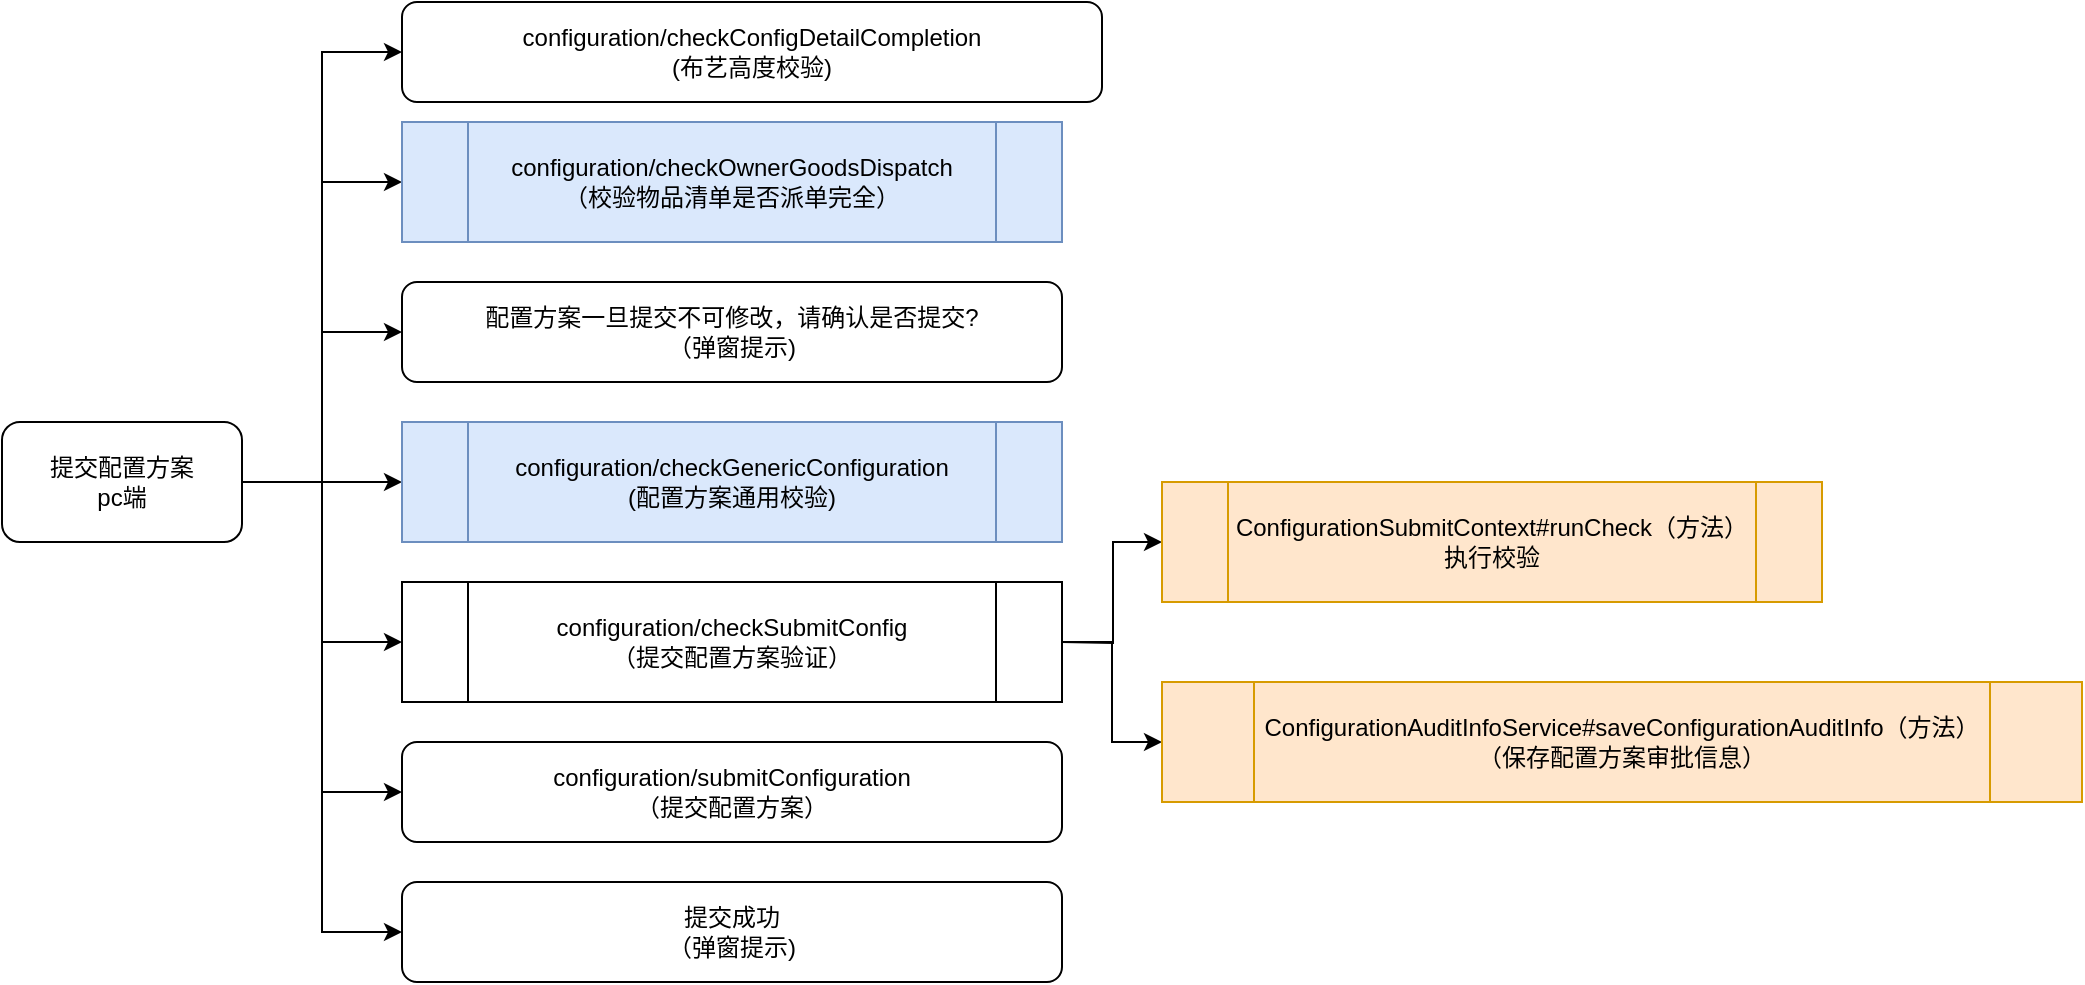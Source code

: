 <mxfile version="18.0.6" type="device" pages="6"><diagram id="11Dx0v5sY26QS77zy2HY" name="pc端提交整体流程"><mxGraphModel dx="946" dy="612" grid="1" gridSize="10" guides="1" tooltips="1" connect="1" arrows="1" fold="1" page="1" pageScale="1" pageWidth="827" pageHeight="1169" math="0" shadow="0"><root><mxCell id="0"/><mxCell id="1" parent="0"/><mxCell id="3c1u-ax0vS21iWzMAX2B-9" style="edgeStyle=orthogonalEdgeStyle;rounded=0;orthogonalLoop=1;jettySize=auto;html=1;exitX=1;exitY=0.5;exitDx=0;exitDy=0;entryX=0;entryY=0.5;entryDx=0;entryDy=0;fontFamily=Helvetica;fontSize=12;" edge="1" parent="1" source="K6CIUsEqXSYtKxRhoxoP-1" target="3c1u-ax0vS21iWzMAX2B-1"><mxGeometry relative="1" as="geometry"/></mxCell><mxCell id="3c1u-ax0vS21iWzMAX2B-10" style="edgeStyle=orthogonalEdgeStyle;rounded=0;orthogonalLoop=1;jettySize=auto;html=1;exitX=1;exitY=0.5;exitDx=0;exitDy=0;entryX=0;entryY=0.5;entryDx=0;entryDy=0;fontFamily=Helvetica;fontSize=12;" edge="1" parent="1" source="K6CIUsEqXSYtKxRhoxoP-1" target="3c1u-ax0vS21iWzMAX2B-7"><mxGeometry relative="1" as="geometry"/></mxCell><mxCell id="3c1u-ax0vS21iWzMAX2B-11" style="edgeStyle=orthogonalEdgeStyle;rounded=0;orthogonalLoop=1;jettySize=auto;html=1;exitX=1;exitY=0.5;exitDx=0;exitDy=0;entryX=0;entryY=0.5;entryDx=0;entryDy=0;fontFamily=Helvetica;fontSize=12;" edge="1" parent="1" source="K6CIUsEqXSYtKxRhoxoP-1" target="3c1u-ax0vS21iWzMAX2B-5"><mxGeometry relative="1" as="geometry"/></mxCell><mxCell id="3c1u-ax0vS21iWzMAX2B-12" style="edgeStyle=orthogonalEdgeStyle;rounded=0;orthogonalLoop=1;jettySize=auto;html=1;exitX=1;exitY=0.5;exitDx=0;exitDy=0;entryX=0;entryY=0.5;entryDx=0;entryDy=0;fontFamily=Helvetica;fontSize=12;" edge="1" parent="1" source="K6CIUsEqXSYtKxRhoxoP-1" target="3c1u-ax0vS21iWzMAX2B-3"><mxGeometry relative="1" as="geometry"/></mxCell><mxCell id="AeUSTGH609khI7V9FoQv-5" style="edgeStyle=orthogonalEdgeStyle;rounded=0;orthogonalLoop=1;jettySize=auto;html=1;exitX=1;exitY=0.5;exitDx=0;exitDy=0;entryX=0;entryY=0.5;entryDx=0;entryDy=0;fontFamily=Helvetica;fontSize=12;" edge="1" parent="1" source="K6CIUsEqXSYtKxRhoxoP-1" target="AeUSTGH609khI7V9FoQv-3"><mxGeometry relative="1" as="geometry"/></mxCell><mxCell id="AeUSTGH609khI7V9FoQv-6" style="edgeStyle=orthogonalEdgeStyle;rounded=0;orthogonalLoop=1;jettySize=auto;html=1;exitX=1;exitY=0.5;exitDx=0;exitDy=0;entryX=0;entryY=0.5;entryDx=0;entryDy=0;fontFamily=Helvetica;fontSize=12;" edge="1" parent="1" source="K6CIUsEqXSYtKxRhoxoP-1" target="AeUSTGH609khI7V9FoQv-2"><mxGeometry relative="1" as="geometry"/></mxCell><mxCell id="QUM5y4yYLrHqzPD6Fzw2-2" style="edgeStyle=orthogonalEdgeStyle;rounded=0;orthogonalLoop=1;jettySize=auto;html=1;exitX=1;exitY=0.5;exitDx=0;exitDy=0;entryX=0;entryY=0.5;entryDx=0;entryDy=0;fontFamily=Helvetica;fontSize=12;" edge="1" parent="1" source="K6CIUsEqXSYtKxRhoxoP-1" target="QUM5y4yYLrHqzPD6Fzw2-1"><mxGeometry relative="1" as="geometry"/></mxCell><mxCell id="K6CIUsEqXSYtKxRhoxoP-1" value="提交配置方案&lt;br&gt;pc端" style="rounded=1;whiteSpace=wrap;html=1;" vertex="1" parent="1"><mxGeometry x="60" y="310" width="120" height="60" as="geometry"/></mxCell><mxCell id="3c1u-ax0vS21iWzMAX2B-1" value="&lt;span style=&quot;text-align: left;&quot;&gt;configuration/checkConfigDetailCompletion&lt;br&gt;(布艺高度校验)&lt;br&gt;&lt;/span&gt;" style="rounded=1;whiteSpace=wrap;html=1;" vertex="1" parent="1"><mxGeometry x="260" y="100" width="350" height="50" as="geometry"/></mxCell><mxCell id="3c1u-ax0vS21iWzMAX2B-3" value="配置方案一旦提交不可修改，请确认是否提交?&lt;br&gt;（弹窗提示)&lt;font&gt;&lt;br&gt;&lt;/font&gt;" style="rounded=1;whiteSpace=wrap;html=1;" vertex="1" parent="1"><mxGeometry x="260" y="240" width="330" height="50" as="geometry"/></mxCell><mxCell id="3c1u-ax0vS21iWzMAX2B-5" value="&lt;span style=&quot;text-align: left;&quot;&gt;configuration/checkOwnerGoodsDispatch&lt;/span&gt;&lt;br style=&quot;text-align: left;&quot;&gt;&lt;span style=&quot;text-align: left;&quot;&gt;（校验物品清单是否派单完全）&lt;/span&gt;" style="shape=process;whiteSpace=wrap;html=1;backgroundOutline=1;fontFamily=Helvetica;fontSize=12;fillColor=#dae8fc;strokeColor=#6c8ebf;" vertex="1" parent="1"><mxGeometry x="260" y="160" width="330" height="60" as="geometry"/></mxCell><mxCell id="3c1u-ax0vS21iWzMAX2B-7" value="&lt;span style=&quot;text-align: start;&quot;&gt;configuration/checkGenericConfiguration&lt;/span&gt;&lt;br style=&quot;text-align: start;&quot;&gt;&lt;span style=&quot;text-align: start;&quot;&gt;(配置方案通用校验)&lt;/span&gt;" style="shape=process;whiteSpace=wrap;html=1;backgroundOutline=1;fontFamily=Helvetica;fontSize=12;fillColor=#dae8fc;strokeColor=#6c8ebf;" vertex="1" parent="1"><mxGeometry x="260" y="310" width="330" height="60" as="geometry"/></mxCell><mxCell id="AeUSTGH609khI7V9FoQv-2" value="提交成功&lt;br&gt;（弹窗提示)&lt;font&gt;&lt;br&gt;&lt;/font&gt;" style="rounded=1;whiteSpace=wrap;html=1;" vertex="1" parent="1"><mxGeometry x="260" y="540" width="330" height="50" as="geometry"/></mxCell><mxCell id="AeUSTGH609khI7V9FoQv-3" value="&lt;span style=&quot;text-align: left;&quot;&gt;configuration/submitConfiguration&lt;br&gt;&lt;/span&gt;&lt;font&gt;（提交配置方案）&lt;br&gt;&lt;/font&gt;" style="rounded=1;whiteSpace=wrap;html=1;" vertex="1" parent="1"><mxGeometry x="260" y="470" width="330" height="50" as="geometry"/></mxCell><mxCell id="txRgf9mu_pWg0qxjPprG-1" style="edgeStyle=orthogonalEdgeStyle;rounded=0;orthogonalLoop=1;jettySize=auto;html=1;exitX=1;exitY=0.5;exitDx=0;exitDy=0;entryX=0;entryY=0.5;entryDx=0;entryDy=0;fontFamily=Helvetica;fontSize=12;" edge="1" parent="1" source="QUM5y4yYLrHqzPD6Fzw2-1" target="CArJaX4rH__zu7xK4Rjm-4"><mxGeometry relative="1" as="geometry"/></mxCell><mxCell id="QUM5y4yYLrHqzPD6Fzw2-1" value="&lt;span style=&quot;&quot;&gt;configuration/checkSubmitConfig&lt;/span&gt;&lt;br style=&quot;&quot;&gt;&lt;span style=&quot;&quot;&gt;（提交配置方案验证）&lt;/span&gt;" style="shape=process;whiteSpace=wrap;html=1;backgroundOutline=1;fontFamily=Helvetica;fontSize=12;" vertex="1" parent="1"><mxGeometry x="260" y="390" width="330" height="60" as="geometry"/></mxCell><mxCell id="CArJaX4rH__zu7xK4Rjm-1" style="edgeStyle=orthogonalEdgeStyle;rounded=0;orthogonalLoop=1;jettySize=auto;html=1;exitX=1;exitY=0.5;exitDx=0;exitDy=0;entryX=0;entryY=0.5;entryDx=0;entryDy=0;fontFamily=Helvetica;fontSize=12;" edge="1" parent="1" target="CArJaX4rH__zu7xK4Rjm-3"><mxGeometry relative="1" as="geometry"><mxPoint x="590" y="420" as="sourcePoint"/></mxGeometry></mxCell><mxCell id="CArJaX4rH__zu7xK4Rjm-3" value="ConfigurationSubmitContext#runCheck（方法）&lt;br&gt;执行校验" style="shape=process;whiteSpace=wrap;html=1;backgroundOutline=1;fontFamily=Helvetica;fontSize=12;fillColor=#ffe6cc;strokeColor=#d79b00;" vertex="1" parent="1"><mxGeometry x="640" y="340" width="330" height="60" as="geometry"/></mxCell><mxCell id="CArJaX4rH__zu7xK4Rjm-4" value="ConfigurationAuditInfoService#saveConfigurationAuditInfo（方法）&lt;br style=&quot;&quot;&gt;&lt;span style=&quot;&quot;&gt;（保存配置方案审批信息）&lt;/span&gt;" style="shape=process;whiteSpace=wrap;html=1;backgroundOutline=1;fontFamily=Helvetica;fontSize=12;fillColor=#ffe6cc;strokeColor=#d79b00;" vertex="1" parent="1"><mxGeometry x="640" y="440" width="460" height="60" as="geometry"/></mxCell></root></mxGraphModel></diagram><diagram id="x-ZjzsDmUhR6n4llhL29" name="pc端校验物品清单是否派单完全"><mxGraphModel dx="946" dy="612" grid="1" gridSize="10" guides="1" tooltips="1" connect="1" arrows="1" fold="1" page="1" pageScale="1" pageWidth="827" pageHeight="1169" math="0" shadow="0"><root><mxCell id="0"/><mxCell id="1" parent="0"/><mxCell id="saMJTsHTQg9evVzK1ubT-1" value="&lt;span style=&quot;text-align: left;&quot;&gt;configuration/checkOwnerGoodsDispatch&lt;/span&gt;&lt;br style=&quot;text-align: left;&quot;&gt;&lt;span style=&quot;text-align: left;&quot;&gt;（校验物品清单是否派单完全）&lt;/span&gt;" style="shape=process;whiteSpace=wrap;html=1;backgroundOutline=1;fontFamily=Helvetica;fontSize=12;fillColor=#dae8fc;strokeColor=#6c8ebf;" vertex="1" parent="1"><mxGeometry x="30" y="480" width="330" height="60" as="geometry"/></mxCell><mxCell id="HWKFUc6YWeygjxGyrbge-3" style="edgeStyle=orthogonalEdgeStyle;rounded=0;orthogonalLoop=1;jettySize=auto;html=1;exitX=1;exitY=0.5;exitDx=0;exitDy=0;entryX=0;entryY=0.5;entryDx=0;entryDy=0;fontFamily=Helvetica;fontSize=12;" edge="1" parent="1" source="saMJTsHTQg9evVzK1ubT-2" target="saMJTsHTQg9evVzK1ubT-3"><mxGeometry relative="1" as="geometry"/></mxCell><mxCell id="saMJTsHTQg9evVzK1ubT-2" value="外采物品校验" style="rounded=1;whiteSpace=wrap;html=1;fontFamily=Helvetica;fontSize=12;" vertex="1" parent="1"><mxGeometry x="414" y="410" width="120" height="60" as="geometry"/></mxCell><mxCell id="saMJTsHTQg9evVzK1ubT-3" value="外采物品校验失败" style="rounded=1;whiteSpace=wrap;html=1;fontFamily=Helvetica;fontSize=12;" vertex="1" parent="1"><mxGeometry x="620" y="410" width="120" height="60" as="geometry"/></mxCell><mxCell id="HWKFUc6YWeygjxGyrbge-5" style="edgeStyle=orthogonalEdgeStyle;rounded=0;orthogonalLoop=1;jettySize=auto;html=1;exitX=1;exitY=0.5;exitDx=0;exitDy=0;entryX=0;entryY=0.5;entryDx=0;entryDy=0;fontFamily=Helvetica;fontSize=12;" edge="1" parent="1" source="saMJTsHTQg9evVzK1ubT-4" target="saMJTsHTQg9evVzK1ubT-5"><mxGeometry relative="1" as="geometry"/></mxCell><mxCell id="saMJTsHTQg9evVzK1ubT-4" value="配置物品校验" style="rounded=1;whiteSpace=wrap;html=1;fontFamily=Helvetica;fontSize=12;" vertex="1" parent="1"><mxGeometry x="414" y="540" width="120" height="60" as="geometry"/></mxCell><mxCell id="saMJTsHTQg9evVzK1ubT-5" value="以下项目业主付费数量与派单数量不符，请修改配置方案重新提交" style="rounded=1;whiteSpace=wrap;html=1;fontFamily=Helvetica;fontSize=12;" vertex="1" parent="1"><mxGeometry x="620" y="540" width="223" height="60" as="geometry"/></mxCell><mxCell id="HWKFUc6YWeygjxGyrbge-1" value="" style="shape=curlyBracket;whiteSpace=wrap;html=1;rounded=1;fontFamily=Helvetica;fontSize=12;" vertex="1" parent="1"><mxGeometry x="380" y="410" width="20" height="190" as="geometry"/></mxCell><mxCell id="HWKFUc6YWeygjxGyrbge-4" value="错误提示" style="text;html=1;align=center;verticalAlign=middle;resizable=0;points=[];autosize=1;strokeColor=none;fillColor=none;fontSize=12;fontFamily=Helvetica;" vertex="1" parent="1"><mxGeometry x="543" y="410" width="60" height="20" as="geometry"/></mxCell><mxCell id="HWKFUc6YWeygjxGyrbge-6" value="错误提示" style="text;html=1;align=center;verticalAlign=middle;resizable=0;points=[];autosize=1;strokeColor=none;fillColor=none;fontSize=12;fontFamily=Helvetica;" vertex="1" parent="1"><mxGeometry x="550" y="540" width="60" height="20" as="geometry"/></mxCell></root></mxGraphModel></diagram><diagram id="jQfT5y2WnroXTkR--7_k" name="提交配置前的通用校验"><mxGraphModel dx="1773" dy="612" grid="1" gridSize="10" guides="1" tooltips="1" connect="1" arrows="1" fold="1" page="1" pageScale="1" pageWidth="827" pageHeight="1169" math="0" shadow="0"><root><mxCell id="0"/><mxCell id="1" parent="0"/><mxCell id="hLNqnSVRiStrU-gE_LO2-1" value="&lt;pre style=&quot;&quot;&gt;RentRefundAcceptancePassedCheck&lt;/pre&gt;&lt;pre style=&quot;&quot;&gt;&lt;pre style=&quot;&quot;&gt;业主直租验收派保洁校验&lt;/pre&gt;&lt;/pre&gt;" style="rounded=1;whiteSpace=wrap;html=1;" parent="1" vertex="1"><mxGeometry x="130" y="190" width="260" height="60" as="geometry"/></mxCell><mxCell id="hLNqnSVRiStrU-gE_LO2-2" value="&lt;pre style=&quot;&quot;&gt;FurnitureFreightCheckService&lt;/pre&gt;&lt;pre style=&quot;&quot;&gt;&lt;pre style=&quot;&quot;&gt;家具运费检验&lt;/pre&gt;&lt;/pre&gt;" style="rounded=1;whiteSpace=wrap;html=1;" parent="1" vertex="1"><mxGeometry x="130" y="260" width="270" height="60" as="geometry"/></mxCell><mxCell id="hLNqnSVRiStrU-gE_LO2-3" value="&lt;pre style=&quot;&quot;&gt;InstallationCostCheckService&lt;/pre&gt;&lt;pre style=&quot;&quot;&gt;&lt;pre style=&quot;&quot;&gt;去速优-安装费提醒&lt;/pre&gt;&lt;/pre&gt;" style="rounded=1;whiteSpace=wrap;html=1;" parent="1" vertex="1"><mxGeometry x="130" y="330" width="260" height="60" as="geometry"/></mxCell><mxCell id="hLNqnSVRiStrU-gE_LO2-4" value="&lt;pre style=&quot;&quot;&gt;OrderSuspensionCheck&lt;/pre&gt;&lt;pre style=&quot;&quot;&gt;&lt;pre style=&quot;&quot;&gt;订单挂起校验&lt;/pre&gt;&lt;/pre&gt;" style="rounded=1;whiteSpace=wrap;html=1;" parent="1" vertex="1"><mxGeometry x="130" y="470" width="220" height="60" as="geometry"/></mxCell><mxCell id="hLNqnSVRiStrU-gE_LO2-5" value="&lt;pre style=&quot;&quot;&gt;AdditionalConfingFeeCheck&lt;/pre&gt;&lt;pre style=&quot;&quot;&gt;&lt;pre style=&quot;&quot;&gt;所有增益版本，增项+业主不付费+不补签合同类型的补充配置方案 提示弱校验&lt;/pre&gt;&lt;/pre&gt;" style="rounded=1;whiteSpace=wrap;html=1;" parent="1" vertex="1"><mxGeometry x="130" y="400" width="450" height="60" as="geometry"/></mxCell><mxCell id="hLNqnSVRiStrU-gE_LO2-6" value="&lt;pre style=&quot;&quot;&gt;ProhibitedItemsCheckService&lt;/pre&gt;&lt;pre style=&quot;&quot;&gt;&lt;pre style=&quot;&quot;&gt;禁派项校验&lt;/pre&gt;&lt;/pre&gt;" style="rounded=1;whiteSpace=wrap;html=1;" parent="1" vertex="1"><mxGeometry x="130" y="540" width="250" height="60" as="geometry"/></mxCell><mxCell id="hLNqnSVRiStrU-gE_LO2-7" value="&lt;pre style=&quot;&quot;&gt;InvalidGoodsCheck&lt;/pre&gt;&lt;pre style=&quot;&quot;&gt;&lt;pre style=&quot;&quot;&gt;失效物品校验&lt;/pre&gt;&lt;/pre&gt;" style="rounded=1;whiteSpace=wrap;html=1;" parent="1" vertex="1"><mxGeometry x="130" y="610" width="170" height="60" as="geometry"/></mxCell><mxCell id="hLNqnSVRiStrU-gE_LO2-8" value="&lt;pre style=&quot;&quot;&gt;&lt;pre style=&quot;&quot;&gt;ConfigGoodsCountCheck&lt;/pre&gt;&lt;/pre&gt;&lt;pre style=&quot;&quot;&gt;&lt;pre style=&quot;&quot;&gt;派单数量为0校验&lt;/pre&gt;&lt;/pre&gt;" style="rounded=1;whiteSpace=wrap;html=1;" parent="1" vertex="1"><mxGeometry x="130" y="680" width="170" height="60" as="geometry"/></mxCell><mxCell id="hLNqnSVRiStrU-gE_LO2-9" value="&lt;pre style=&quot;&quot;&gt;ConfigGoodsPictureCheck&lt;/pre&gt;&lt;pre style=&quot;&quot;&gt;&lt;pre style=&quot;&quot;&gt;校验物品是否均上传了图片&lt;/pre&gt;&lt;/pre&gt;" style="rounded=1;whiteSpace=wrap;html=1;" parent="1" vertex="1"><mxGeometry x="130" y="750" width="185" height="60" as="geometry"/></mxCell><mxCell id="hLNqnSVRiStrU-gE_LO2-10" value="&lt;pre style=&quot;&quot;&gt;RemoveItemsCheckService&lt;/pre&gt;&lt;pre style=&quot;&quot;&gt;&lt;pre style=&quot;&quot;&gt;拆除项(且关键项)校验&lt;/pre&gt;&lt;/pre&gt;" style="rounded=1;whiteSpace=wrap;html=1;" parent="1" vertex="1"><mxGeometry x="130" y="820" width="180" height="60" as="geometry"/></mxCell><mxCell id="hLNqnSVRiStrU-gE_LO2-11" value="&lt;pre style=&quot;&quot;&gt;CostSourceCheckService&lt;/pre&gt;&lt;pre style=&quot;&quot;&gt;&lt;pre style=&quot;&quot;&gt;费用出处校验&lt;/pre&gt;&lt;/pre&gt;" style="rounded=1;whiteSpace=wrap;html=1;" parent="1" vertex="1"><mxGeometry x="130" y="890" width="200" height="60" as="geometry"/></mxCell><mxCell id="hLNqnSVRiStrU-gE_LO2-12" value="&lt;pre style=&quot;&quot;&gt;StartPresentationCheckService&lt;/pre&gt;&lt;pre style=&quot;&quot;&gt;&lt;pre style=&quot;&quot;&gt;开工交底校验&lt;/pre&gt;&lt;/pre&gt;" style="rounded=1;whiteSpace=wrap;html=1;" parent="1" vertex="1"><mxGeometry x="130" y="960" width="220" height="60" as="geometry"/></mxCell><mxCell id="hLNqnSVRiStrU-gE_LO2-13" value="&lt;pre style=&quot;&quot;&gt;RequisitionCheckService&lt;/pre&gt;&lt;pre style=&quot;&quot;&gt;补充协议，增改项校验&lt;/pre&gt;" style="rounded=1;whiteSpace=wrap;html=1;" parent="1" vertex="1"><mxGeometry x="130" y="1030" width="180" height="60" as="geometry"/></mxCell><mxCell id="hLNqnSVRiStrU-gE_LO2-14" value="&lt;pre style=&quot;&quot;&gt;SupplementaryAgreementCheckService&lt;/pre&gt;&lt;pre style=&quot;&quot;&gt;补充协议校验&lt;/pre&gt;" style="rounded=1;whiteSpace=wrap;html=1;" parent="1" vertex="1"><mxGeometry x="130" y="1100" width="280" height="60" as="geometry"/></mxCell><mxCell id="hLNqnSVRiStrU-gE_LO2-15" value="&lt;pre style=&quot;&quot;&gt;StandardCupboardDrawingCheck&lt;/pre&gt;&lt;pre style=&quot;&quot;&gt;&lt;pre style=&quot;&quot;&gt;标准橱柜初始图纸校验&lt;/pre&gt;&lt;/pre&gt;" style="rounded=1;whiteSpace=wrap;html=1;" parent="1" vertex="1"><mxGeometry x="130" y="1170" width="230" height="60" as="geometry"/></mxCell><mxCell id="DbiZg4WEO5y47URyPwp2-1" value="&lt;span style=&quot;text-align: start;&quot;&gt;configuration/checkGenericConfiguration&lt;/span&gt;&lt;br style=&quot;text-align: start;&quot;&gt;&lt;span style=&quot;text-align: start;&quot;&gt;(配置方案通用校验)&lt;/span&gt;" style="shape=process;whiteSpace=wrap;html=1;backgroundOutline=1;fontFamily=Helvetica;fontSize=12;fillColor=#dae8fc;strokeColor=#6c8ebf;" vertex="1" parent="1"><mxGeometry x="-310" y="680" width="330" height="60" as="geometry"/></mxCell><mxCell id="DbiZg4WEO5y47URyPwp2-2" value="" style="shape=curlyBracket;whiteSpace=wrap;html=1;rounded=1;fontFamily=Helvetica;fontSize=12;" vertex="1" parent="1"><mxGeometry x="70" y="190" width="20" height="1040" as="geometry"/></mxCell></root></mxGraphModel></diagram><diagram id="xNEE3Mfk3d0lNX2qDdBh" name="开始提交前的校验"><mxGraphModel dx="946" dy="612" grid="1" gridSize="10" guides="1" tooltips="1" connect="1" arrows="1" fold="1" page="1" pageScale="1" pageWidth="827" pageHeight="1169" math="0" shadow="0"><root><mxCell id="0"/><mxCell id="1" parent="0"/><mxCell id="2dj-Vio5fihiMxfG8hua-5" value="ConfigurationDeepBreatheCheck&lt;br&gt;深呼吸校验" style="rounded=1;whiteSpace=wrap;html=1;" parent="1" vertex="1"><mxGeometry x="500" y="80" width="210" height="60" as="geometry"/></mxCell><mxCell id="2dj-Vio5fihiMxfG8hua-6" value="&lt;pre style=&quot;&quot;&gt;ConfigurationUploadHouseImgCheck&lt;/pre&gt;&lt;pre style=&quot;&quot;&gt;手绘户型图校验&lt;/pre&gt;" style="rounded=1;whiteSpace=wrap;html=1;" parent="1" vertex="1"><mxGeometry x="500" y="150" width="290" height="50" as="geometry"/></mxCell><mxCell id="2dj-Vio5fihiMxfG8hua-7" value="&lt;pre style=&quot;&quot;&gt;ConfigurationAlreadySubmitCheck&lt;/pre&gt;&lt;pre style=&quot;&quot;&gt;方案已经提交校验&lt;/pre&gt;" style="rounded=1;whiteSpace=wrap;html=1;" parent="1" vertex="1"><mxGeometry x="500" y="210" width="270" height="60" as="geometry"/></mxCell><mxCell id="2dj-Vio5fihiMxfG8hua-8" value="&lt;pre style=&quot;&quot;&gt;ConfigurationStockOverCheck&lt;/pre&gt;&lt;pre style=&quot;&quot;&gt;库存校验&lt;/pre&gt;" style="rounded=1;whiteSpace=wrap;html=1;" parent="1" vertex="1"><mxGeometry x="500" y="284" width="260" height="60" as="geometry"/></mxCell><mxCell id="2dj-Vio5fihiMxfG8hua-9" value="&lt;pre style=&quot;&quot;&gt;ConfigurationRuleOverCheck&lt;/pre&gt;&lt;pre style=&quot;&quot;&gt;&lt;pre style=&quot;&quot;&gt;验证是否有超标物品的审批原因和审批人没有保存&lt;/pre&gt;&lt;/pre&gt;" style="rounded=1;whiteSpace=wrap;html=1;" parent="1" vertex="1"><mxGeometry x="500" y="360" width="265" height="60" as="geometry"/></mxCell><mxCell id="2dj-Vio5fihiMxfG8hua-11" value="&lt;pre style=&quot;&quot;&gt;ConfigurationMustExistCheck&lt;/pre&gt;&lt;pre style=&quot;&quot;&gt;&lt;pre style=&quot;&quot;&gt;配置方案必须配置的品类&lt;/pre&gt;&lt;/pre&gt;" style="rounded=1;whiteSpace=wrap;html=1;" parent="1" vertex="1"><mxGeometry x="500" y="430" width="270" height="60" as="geometry"/></mxCell><mxCell id="2dj-Vio5fihiMxfG8hua-12" value="&lt;pre style=&quot;&quot;&gt;ConfigurationAirCheck&lt;/pre&gt;&lt;pre style=&quot;&quot;&gt;空气治理相关校验&lt;/pre&gt;" style="rounded=1;whiteSpace=wrap;html=1;" parent="1" vertex="1"><mxGeometry x="500" y="500" width="200" height="60" as="geometry"/></mxCell><mxCell id="2dj-Vio5fihiMxfG8hua-13" value="&lt;pre style=&quot;&quot;&gt;ConfigurationAuditCheck&lt;/pre&gt;&lt;pre style=&quot;&quot;&gt;生成审批相关信息&lt;/pre&gt;" style="rounded=1;whiteSpace=wrap;html=1;fillColor=#fff2cc;strokeColor=#d6b656;" parent="1" vertex="1"><mxGeometry x="500" y="570" width="210" height="60" as="geometry"/></mxCell><mxCell id="3Hwz04_bgnX1BdZXgeOe-1" value="ConfigurationSubmitContext#runCheck（方法）&lt;br&gt;执行校验" style="shape=process;whiteSpace=wrap;html=1;backgroundOutline=1;fontFamily=Helvetica;fontSize=12;fillColor=#ffe6cc;strokeColor=#d79b00;" vertex="1" parent="1"><mxGeometry x="84" y="325" width="330" height="60" as="geometry"/></mxCell><mxCell id="3Hwz04_bgnX1BdZXgeOe-2" value="" style="shape=curlyBracket;whiteSpace=wrap;html=1;rounded=1;fontFamily=Helvetica;fontSize=12;size=0.5;" vertex="1" parent="1"><mxGeometry x="450" y="80" width="20" height="550" as="geometry"/></mxCell><mxCell id="UzuB3HZx3zao_vXrjZ9Q-1" value="" style="shape=curlyBracket;whiteSpace=wrap;html=1;rounded=1;flipH=1;fontFamily=Helvetica;fontSize=12;" vertex="1" parent="1"><mxGeometry x="840" y="80" width="20" height="480" as="geometry"/></mxCell><mxCell id="UzuB3HZx3zao_vXrjZ9Q-2" value="" style="shape=curlyBracket;whiteSpace=wrap;html=1;rounded=1;flipH=1;fontFamily=Helvetica;fontSize=12;size=0.5;" vertex="1" parent="1"><mxGeometry x="840" y="560" width="20" height="70" as="geometry"/></mxCell><mxCell id="UzuB3HZx3zao_vXrjZ9Q-4" value="before" style="text;html=1;align=center;verticalAlign=middle;resizable=0;points=[];autosize=1;strokeColor=none;fillColor=none;fontSize=12;fontFamily=Helvetica;" vertex="1" parent="1"><mxGeometry x="867" y="310" width="50" height="20" as="geometry"/></mxCell><mxCell id="UzuB3HZx3zao_vXrjZ9Q-5" value="after" style="text;html=1;align=center;verticalAlign=middle;resizable=0;points=[];autosize=1;strokeColor=none;fillColor=none;fontSize=12;fontFamily=Helvetica;" vertex="1" parent="1"><mxGeometry x="872" y="585" width="40" height="20" as="geometry"/></mxCell></root></mxGraphModel></diagram><diagram id="3WHjB5khMey4cO5NnNgZ" name="保存审批信息"><mxGraphModel dx="946" dy="612" grid="1" gridSize="10" guides="1" tooltips="1" connect="1" arrows="1" fold="1" page="1" pageScale="1" pageWidth="827" pageHeight="1169" math="0" shadow="0"><root><mxCell id="0"/><mxCell id="1" parent="0"/></root></mxGraphModel></diagram><diagram id="0OS2w3xiNLcvJ9kj_Dif" name="app端提交整体流程"><mxGraphModel dx="946" dy="612" grid="1" gridSize="10" guides="1" tooltips="1" connect="1" arrows="1" fold="1" page="1" pageScale="1" pageWidth="827" pageHeight="1169" math="0" shadow="0"><root><mxCell id="0"/><mxCell id="1" parent="0"/><mxCell id="hRqSBogiKA-ExAY2ZR4F-2" style="edgeStyle=orthogonalEdgeStyle;rounded=0;orthogonalLoop=1;jettySize=auto;html=1;exitX=1;exitY=0.5;exitDx=0;exitDy=0;entryX=0;entryY=0.5;entryDx=0;entryDy=0;fontFamily=Helvetica;fontSize=12;" edge="1" parent="1" target="hRqSBogiKA-ExAY2ZR4F-11"><mxGeometry relative="1" as="geometry"><mxPoint x="180" y="420" as="sourcePoint"/></mxGeometry></mxCell><mxCell id="hRqSBogiKA-ExAY2ZR4F-3" style="edgeStyle=orthogonalEdgeStyle;rounded=0;orthogonalLoop=1;jettySize=auto;html=1;exitX=1;exitY=0.5;exitDx=0;exitDy=0;entryX=0;entryY=0.5;entryDx=0;entryDy=0;fontFamily=Helvetica;fontSize=12;" edge="1" parent="1" target="hRqSBogiKA-ExAY2ZR4F-10"><mxGeometry relative="1" as="geometry"><mxPoint x="180" y="420" as="sourcePoint"/></mxGeometry></mxCell><mxCell id="hRqSBogiKA-ExAY2ZR4F-4" style="edgeStyle=orthogonalEdgeStyle;rounded=0;orthogonalLoop=1;jettySize=auto;html=1;exitX=1;exitY=0.5;exitDx=0;exitDy=0;entryX=0;entryY=0.5;entryDx=0;entryDy=0;fontFamily=Helvetica;fontSize=12;" edge="1" parent="1" target="hRqSBogiKA-ExAY2ZR4F-9"><mxGeometry relative="1" as="geometry"><mxPoint x="180" y="420" as="sourcePoint"/></mxGeometry></mxCell><mxCell id="hRqSBogiKA-ExAY2ZR4F-5" style="edgeStyle=orthogonalEdgeStyle;rounded=0;orthogonalLoop=1;jettySize=auto;html=1;exitX=1;exitY=0.5;exitDx=0;exitDy=0;entryX=0;entryY=0.5;entryDx=0;entryDy=0;fontFamily=Helvetica;fontSize=12;" edge="1" parent="1" target="hRqSBogiKA-ExAY2ZR4F-13"><mxGeometry relative="1" as="geometry"><mxPoint x="180" y="420" as="sourcePoint"/></mxGeometry></mxCell><mxCell id="hRqSBogiKA-ExAY2ZR4F-6" style="edgeStyle=orthogonalEdgeStyle;rounded=0;orthogonalLoop=1;jettySize=auto;html=1;exitX=1;exitY=0.5;exitDx=0;exitDy=0;entryX=0;entryY=0.5;entryDx=0;entryDy=0;fontFamily=Helvetica;fontSize=12;" edge="1" parent="1" target="hRqSBogiKA-ExAY2ZR4F-12"><mxGeometry relative="1" as="geometry"><mxPoint x="180" y="420" as="sourcePoint"/></mxGeometry></mxCell><mxCell id="hRqSBogiKA-ExAY2ZR4F-9" value="您是否要提交配置方案？&lt;br&gt;（弹窗提示)&lt;font&gt;&lt;br&gt;&lt;/font&gt;" style="rounded=1;whiteSpace=wrap;html=1;" vertex="1" parent="1"><mxGeometry x="260" y="350" width="330" height="50" as="geometry"/></mxCell><mxCell id="hRqSBogiKA-ExAY2ZR4F-10" value="&lt;div style=&quot;text-align: left;&quot;&gt;&lt;span style=&quot;background-color: initial;&quot;&gt;api/configurationHosting/checkOwnerGoodsDispatch&lt;/span&gt;&lt;/div&gt;&lt;span style=&quot;text-align: left;&quot;&gt;（校验物品清单是否派单完全）&lt;/span&gt;" style="shape=process;whiteSpace=wrap;html=1;backgroundOutline=1;fontFamily=Helvetica;fontSize=12;fillColor=#dae8fc;strokeColor=#6c8ebf;" vertex="1" parent="1"><mxGeometry x="260" y="190" width="330" height="60" as="geometry"/></mxCell><mxCell id="hRqSBogiKA-ExAY2ZR4F-11" value="&lt;div style=&quot;text-align: start;&quot;&gt;&lt;span style=&quot;background-color: initial;&quot;&gt;api/configuration/checkGenericConfiguration&lt;/span&gt;&lt;/div&gt;&lt;span style=&quot;text-align: start;&quot;&gt;(配置方案通用校验)&lt;/span&gt;" style="shape=process;whiteSpace=wrap;html=1;backgroundOutline=1;fontFamily=Helvetica;fontSize=12;fillColor=#dae8fc;strokeColor=#6c8ebf;" vertex="1" parent="1"><mxGeometry x="260" y="270" width="330" height="60" as="geometry"/></mxCell><mxCell id="hRqSBogiKA-ExAY2ZR4F-12" value="提交成功&lt;br&gt;（弹窗提示)&lt;font&gt;&lt;br&gt;&lt;/font&gt;" style="rounded=1;whiteSpace=wrap;html=1;" vertex="1" parent="1"><mxGeometry x="260" y="570" width="330" height="50" as="geometry"/></mxCell><mxCell id="hRqSBogiKA-ExAY2ZR4F-13" value="&lt;span style=&quot;text-align: left;&quot;&gt;api/configuration/checkMoonOrderEcessive&lt;br&gt;&lt;/span&gt;&lt;font&gt;（配置方案超标验证）&lt;br&gt;&lt;/font&gt;" style="rounded=1;whiteSpace=wrap;html=1;" vertex="1" parent="1"><mxGeometry x="260" y="420" width="330" height="50" as="geometry"/></mxCell><mxCell id="JHJjsZlFBYSrthZqMUJj-3" style="edgeStyle=orthogonalEdgeStyle;rounded=0;orthogonalLoop=1;jettySize=auto;html=1;exitX=1;exitY=0.5;exitDx=0;exitDy=0;fontFamily=Helvetica;fontSize=12;" edge="1" parent="1" source="hRqSBogiKA-ExAY2ZR4F-14" target="JHJjsZlFBYSrthZqMUJj-1"><mxGeometry relative="1" as="geometry"/></mxCell><mxCell id="JHJjsZlFBYSrthZqMUJj-4" style="edgeStyle=orthogonalEdgeStyle;rounded=0;orthogonalLoop=1;jettySize=auto;html=1;exitX=1;exitY=0.5;exitDx=0;exitDy=0;entryX=0;entryY=0.5;entryDx=0;entryDy=0;fontFamily=Helvetica;fontSize=12;" edge="1" parent="1" source="hRqSBogiKA-ExAY2ZR4F-14" target="JHJjsZlFBYSrthZqMUJj-2"><mxGeometry relative="1" as="geometry"/></mxCell><mxCell id="hRqSBogiKA-ExAY2ZR4F-14" value="api/configuration/submitConfiguration&lt;br style=&quot;&quot;&gt;&lt;span style=&quot;&quot;&gt;（提交配置方案）&lt;/span&gt;" style="shape=process;whiteSpace=wrap;html=1;backgroundOutline=1;fontFamily=Helvetica;fontSize=12;" vertex="1" parent="1"><mxGeometry x="260" y="490" width="330" height="60" as="geometry"/></mxCell><mxCell id="GmpTGvlO_THmor_LIKg8-1" style="edgeStyle=orthogonalEdgeStyle;rounded=0;orthogonalLoop=1;jettySize=auto;html=1;exitX=1;exitY=0.5;exitDx=0;exitDy=0;entryX=0;entryY=0.5;entryDx=0;entryDy=0;fontFamily=Helvetica;fontSize=12;" edge="1" parent="1" source="Nsi9c85_uQbtTqhFf70k-1" target="hRqSBogiKA-ExAY2ZR4F-14"><mxGeometry relative="1" as="geometry"/></mxCell><mxCell id="Nsi9c85_uQbtTqhFf70k-1" value="提交配置方案&lt;br&gt;app端" style="rounded=1;whiteSpace=wrap;html=1;" vertex="1" parent="1"><mxGeometry x="60" y="390" width="120" height="60" as="geometry"/></mxCell><mxCell id="JHJjsZlFBYSrthZqMUJj-1" value="ConfigurationSubmitContext#runCheck（方法）&lt;br&gt;执行校验" style="shape=process;whiteSpace=wrap;html=1;backgroundOutline=1;fontFamily=Helvetica;fontSize=12;fillColor=#ffe6cc;strokeColor=#d79b00;" vertex="1" parent="1"><mxGeometry x="660" y="430" width="330" height="60" as="geometry"/></mxCell><mxCell id="JHJjsZlFBYSrthZqMUJj-2" value="ConfigurationAuditInfoService#saveConfigurationAuditInfo（方法）&lt;br style=&quot;&quot;&gt;&lt;span style=&quot;&quot;&gt;（保存配置方案审批信息）&lt;/span&gt;" style="shape=process;whiteSpace=wrap;html=1;backgroundOutline=1;fontFamily=Helvetica;fontSize=12;fillColor=#ffe6cc;strokeColor=#d79b00;" vertex="1" parent="1"><mxGeometry x="660" y="540" width="460" height="60" as="geometry"/></mxCell></root></mxGraphModel></diagram></mxfile>